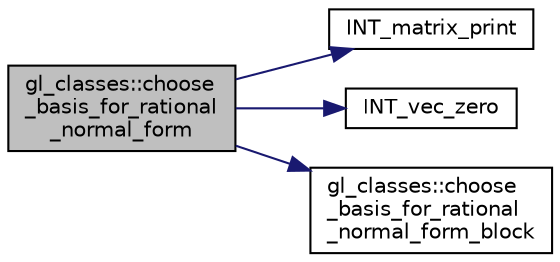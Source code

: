 digraph "gl_classes::choose_basis_for_rational_normal_form"
{
  edge [fontname="Helvetica",fontsize="10",labelfontname="Helvetica",labelfontsize="10"];
  node [fontname="Helvetica",fontsize="10",shape=record];
  rankdir="LR";
  Node46 [label="gl_classes::choose\l_basis_for_rational\l_normal_form",height=0.2,width=0.4,color="black", fillcolor="grey75", style="filled", fontcolor="black"];
  Node46 -> Node47 [color="midnightblue",fontsize="10",style="solid",fontname="Helvetica"];
  Node47 [label="INT_matrix_print",height=0.2,width=0.4,color="black", fillcolor="white", style="filled",URL="$d5/db4/io__and__os_8h.html#afd4180a24bef3a2b584668a4eaf607ff"];
  Node46 -> Node48 [color="midnightblue",fontsize="10",style="solid",fontname="Helvetica"];
  Node48 [label="INT_vec_zero",height=0.2,width=0.4,color="black", fillcolor="white", style="filled",URL="$df/dbf/sajeeb_8_c.html#aa8c9c7977203577026080f546fe4980f"];
  Node46 -> Node49 [color="midnightblue",fontsize="10",style="solid",fontname="Helvetica"];
  Node49 [label="gl_classes::choose\l_basis_for_rational\l_normal_form_block",height=0.2,width=0.4,color="black", fillcolor="white", style="filled",URL="$d6/dab/classgl__classes.html#acb7c706b045d07bdbdb05b01acc3d105"];
}
